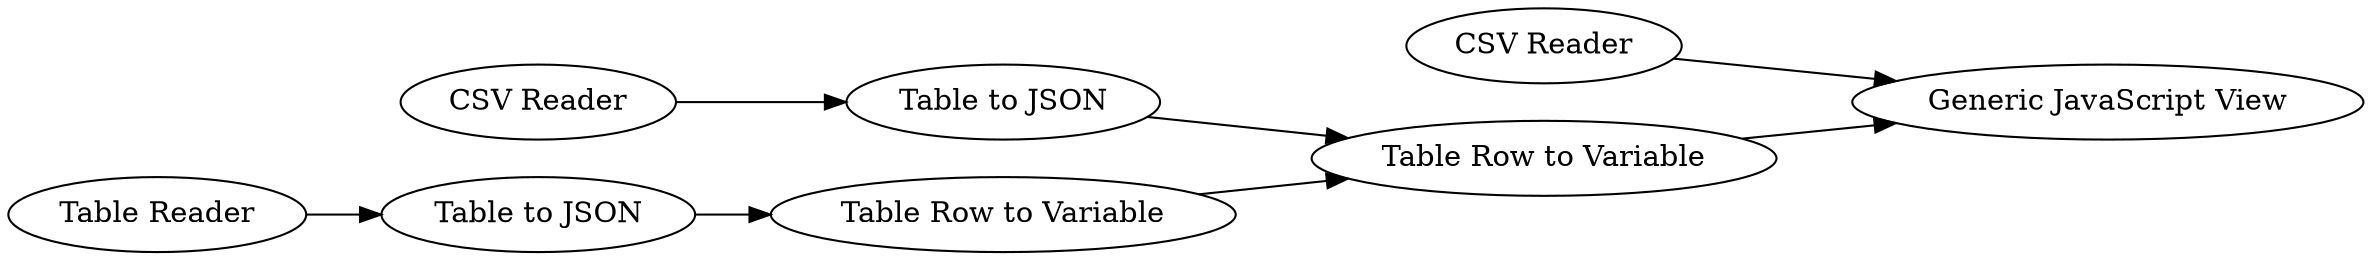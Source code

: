 digraph {
	7 [label="Table to JSON"]
	10 [label="Table to JSON"]
	125 [label="Generic JavaScript View"]
	128 [label="Table Reader"]
	129 [label="CSV Reader"]
	130 [label="CSV Reader"]
	131 [label="Table Row to Variable"]
	132 [label="Table Row to Variable"]
	7 -> 131
	10 -> 132
	128 -> 7
	129 -> 10
	130 -> 125
	131 -> 132
	132 -> 125
	rankdir=LR
}
